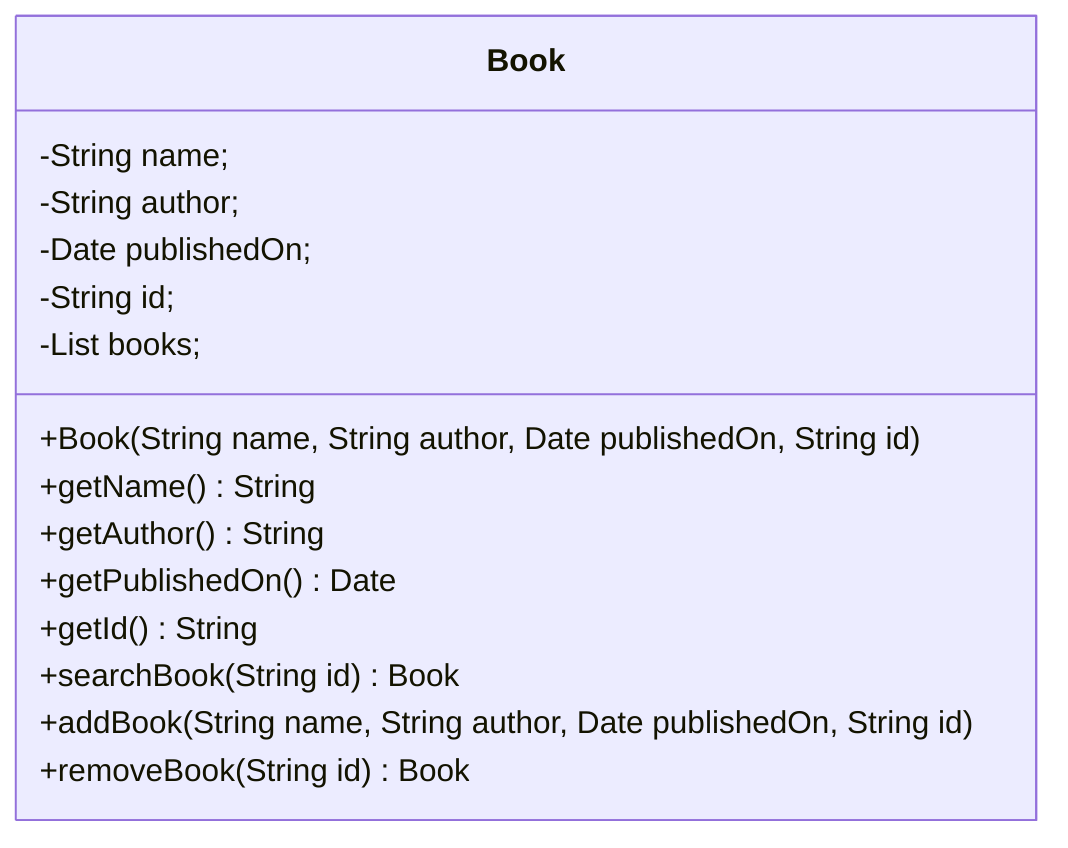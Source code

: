 classDiagram
    class Book {
        -String name;
        -String author;
        -Date publishedOn;
        -String id;
        -List<Book> books;
        +Book(String name, String author, Date publishedOn, String id)
        +getName()String
        +getAuthor()String
        +getPublishedOn()Date
        +getId()String
        +searchBook(String id)Book
        +addBook(String name, String author, Date publishedOn, String id)
        +removeBook(String id)Book
    }